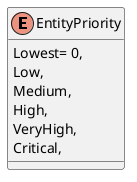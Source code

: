 @startuml
enum EntityPriority {
    Lowest= 0,
    Low,
    Medium,
    High,
    VeryHigh,
    Critical,
}
@enduml
